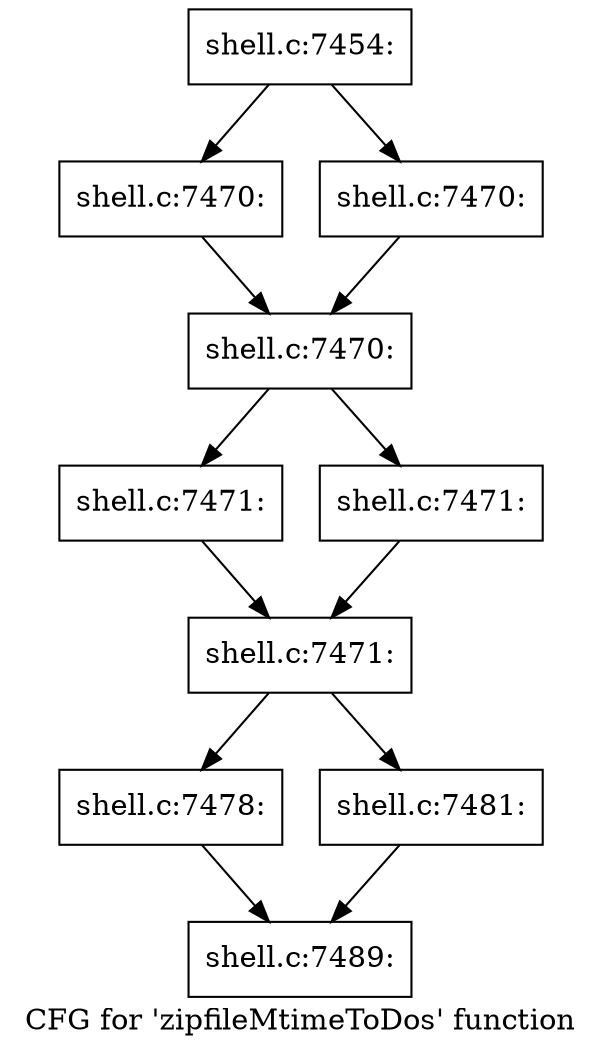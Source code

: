 digraph "CFG for 'zipfileMtimeToDos' function" {
	label="CFG for 'zipfileMtimeToDos' function";

	Node0x560276b6cee0 [shape=record,label="{shell.c:7454:}"];
	Node0x560276b6cee0 -> Node0x560276b776b0;
	Node0x560276b6cee0 -> Node0x560276b77700;
	Node0x560276b776b0 [shape=record,label="{shell.c:7470:}"];
	Node0x560276b776b0 -> Node0x560276b77750;
	Node0x560276b77700 [shape=record,label="{shell.c:7470:}"];
	Node0x560276b77700 -> Node0x560276b77750;
	Node0x560276b77750 [shape=record,label="{shell.c:7470:}"];
	Node0x560276b77750 -> Node0x560276b77f80;
	Node0x560276b77750 -> Node0x560276b77fd0;
	Node0x560276b77f80 [shape=record,label="{shell.c:7471:}"];
	Node0x560276b77f80 -> Node0x560276b78020;
	Node0x560276b77fd0 [shape=record,label="{shell.c:7471:}"];
	Node0x560276b77fd0 -> Node0x560276b78020;
	Node0x560276b78020 [shape=record,label="{shell.c:7471:}"];
	Node0x560276b78020 -> Node0x560276b79490;
	Node0x560276b78020 -> Node0x560276b79530;
	Node0x560276b79490 [shape=record,label="{shell.c:7478:}"];
	Node0x560276b79490 -> Node0x560276b794e0;
	Node0x560276b79530 [shape=record,label="{shell.c:7481:}"];
	Node0x560276b79530 -> Node0x560276b794e0;
	Node0x560276b794e0 [shape=record,label="{shell.c:7489:}"];
}
